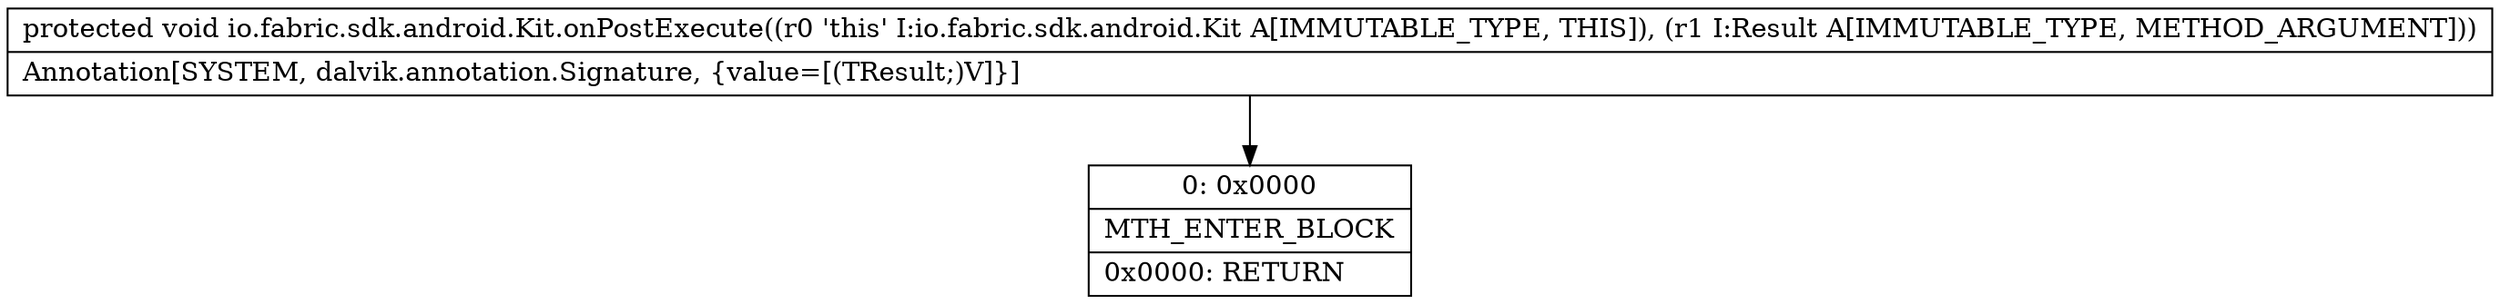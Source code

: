 digraph "CFG forio.fabric.sdk.android.Kit.onPostExecute(Ljava\/lang\/Object;)V" {
Node_0 [shape=record,label="{0\:\ 0x0000|MTH_ENTER_BLOCK\l|0x0000: RETURN   \l}"];
MethodNode[shape=record,label="{protected void io.fabric.sdk.android.Kit.onPostExecute((r0 'this' I:io.fabric.sdk.android.Kit A[IMMUTABLE_TYPE, THIS]), (r1 I:Result A[IMMUTABLE_TYPE, METHOD_ARGUMENT]))  | Annotation[SYSTEM, dalvik.annotation.Signature, \{value=[(TResult;)V]\}]\l}"];
MethodNode -> Node_0;
}

